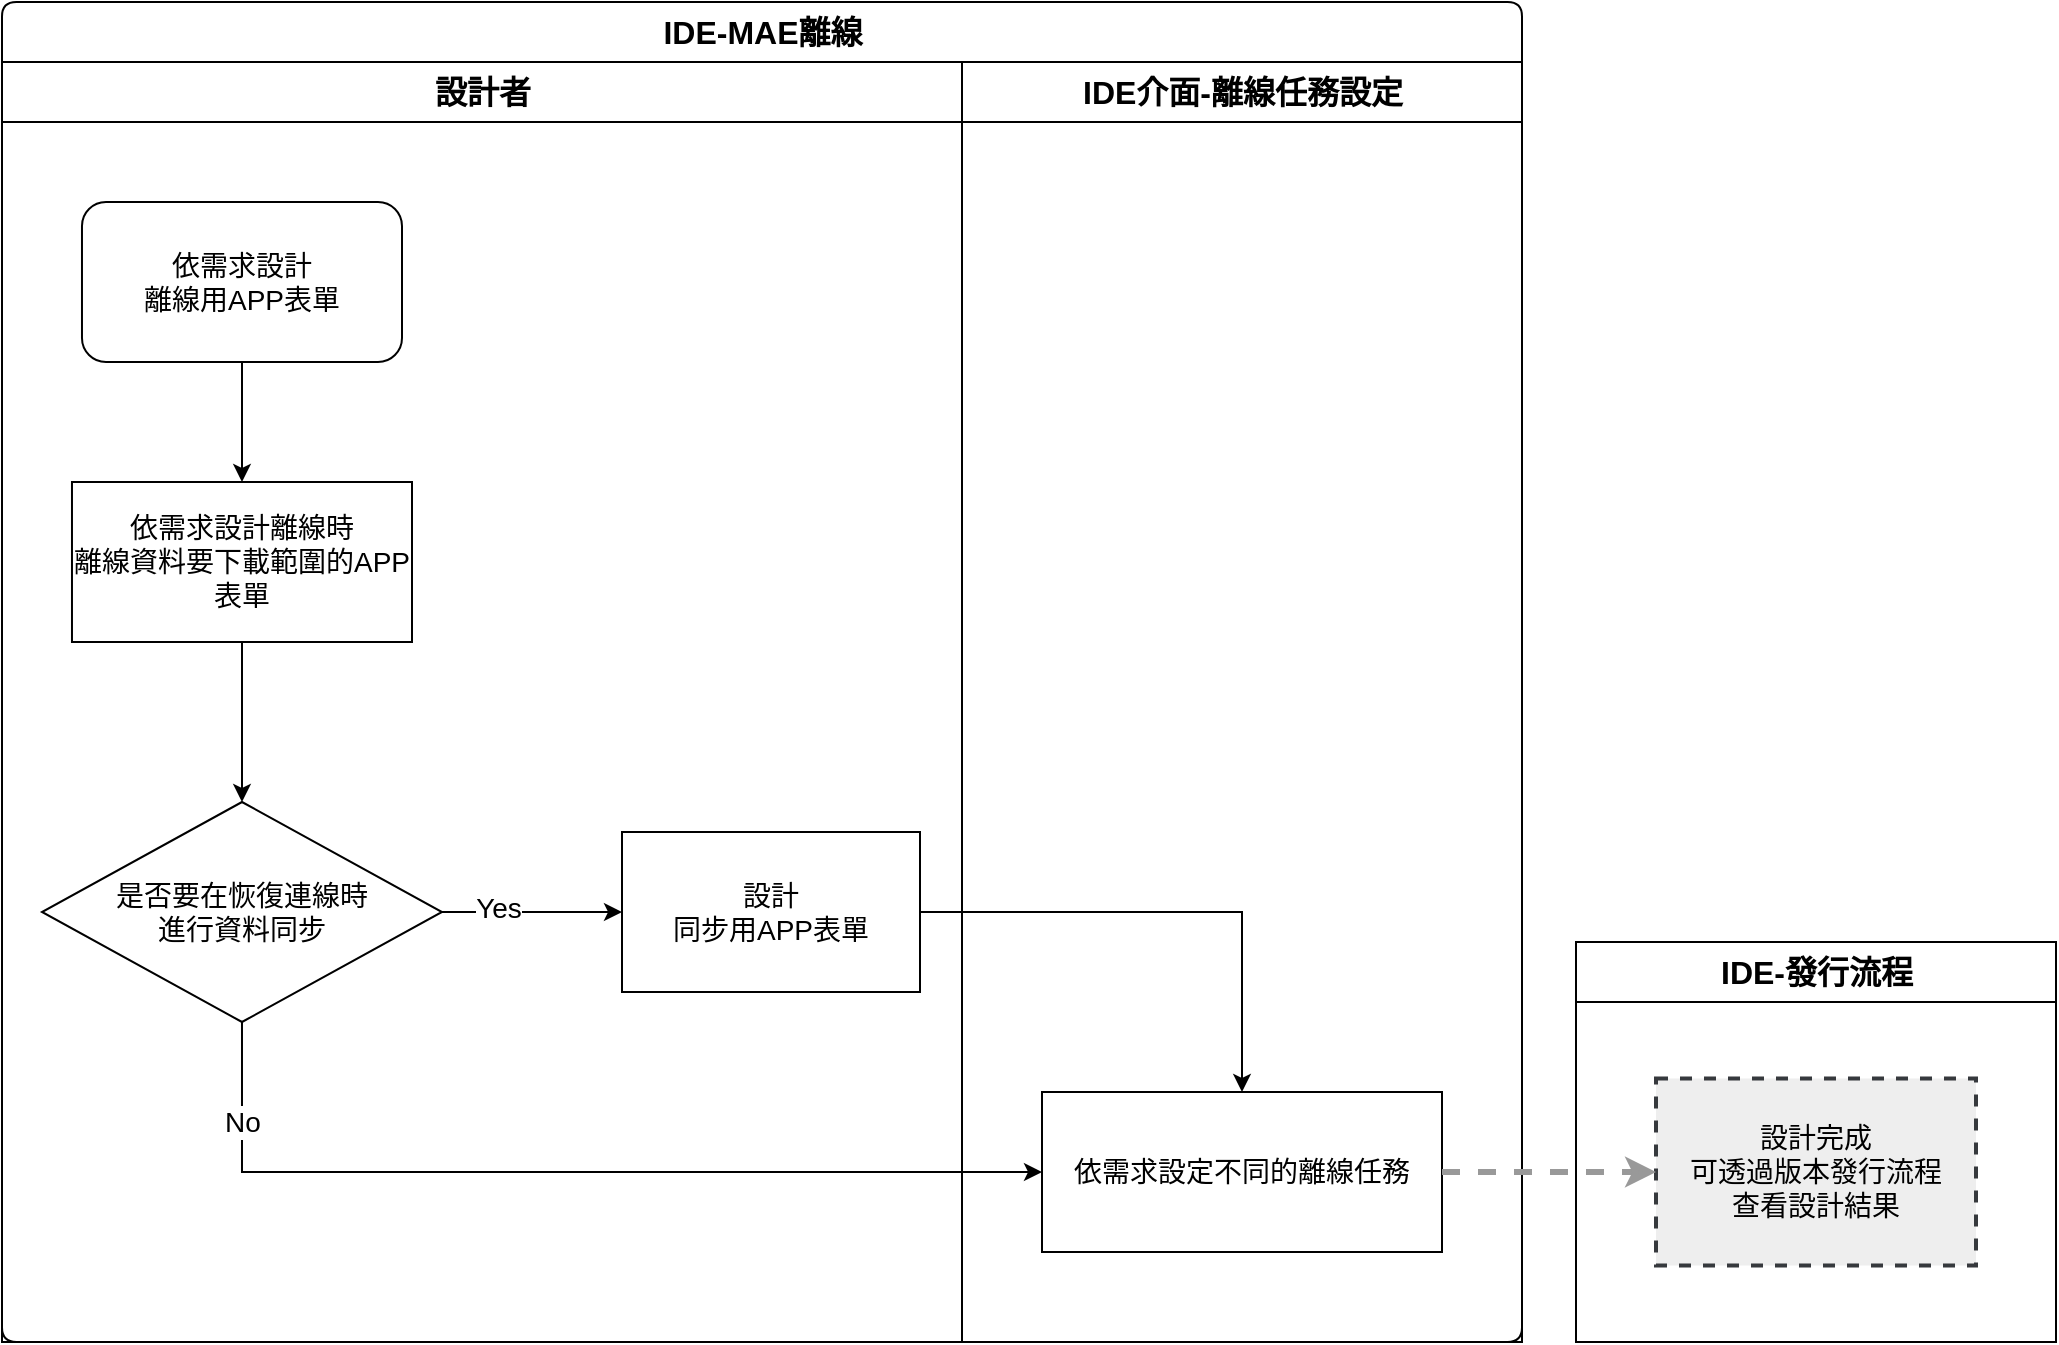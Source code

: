 <mxfile version="13.7.9" type="device"><diagram id="ntP-xY1gS07uO3vRYrR9" name="第1頁"><mxGraphModel dx="1086" dy="829" grid="1" gridSize="10" guides="1" tooltips="1" connect="1" arrows="1" fold="1" page="1" pageScale="1" pageWidth="1169" pageHeight="827" math="0" shadow="0"><root><mxCell id="0"/><mxCell id="1" parent="0"/><mxCell id="desHSFUsuL2f_HzSP02f-28" value="IDE-MAE離線" style="swimlane;html=1;childLayout=stackLayout;resizeParent=1;resizeParentMax=0;strokeWidth=1;fontSize=16;rounded=1;arcSize=8;startSize=30;" vertex="1" parent="1"><mxGeometry x="40" y="40" width="760" height="670" as="geometry"/></mxCell><mxCell id="desHSFUsuL2f_HzSP02f-29" value="設計者" style="swimlane;html=1;startSize=30;fontSize=16;strokeWidth=1;" vertex="1" parent="desHSFUsuL2f_HzSP02f-28"><mxGeometry y="30" width="480" height="640" as="geometry"/></mxCell><mxCell id="desHSFUsuL2f_HzSP02f-43" style="edgeStyle=orthogonalEdgeStyle;rounded=0;orthogonalLoop=1;jettySize=auto;html=1;" edge="1" parent="desHSFUsuL2f_HzSP02f-29" source="desHSFUsuL2f_HzSP02f-39" target="desHSFUsuL2f_HzSP02f-40"><mxGeometry relative="1" as="geometry"/></mxCell><mxCell id="desHSFUsuL2f_HzSP02f-39" value="依需求設計離線時&lt;br&gt;離線資料要下載範圍的APP表單" style="rounded=0;whiteSpace=wrap;html=1;strokeWidth=1;fontSize=14;" vertex="1" parent="desHSFUsuL2f_HzSP02f-29"><mxGeometry x="34.99" y="210" width="170.01" height="80" as="geometry"/></mxCell><mxCell id="desHSFUsuL2f_HzSP02f-42" style="edgeStyle=orthogonalEdgeStyle;rounded=0;orthogonalLoop=1;jettySize=auto;html=1;" edge="1" parent="desHSFUsuL2f_HzSP02f-29" source="desHSFUsuL2f_HzSP02f-30" target="desHSFUsuL2f_HzSP02f-39"><mxGeometry relative="1" as="geometry"/></mxCell><mxCell id="desHSFUsuL2f_HzSP02f-30" value="依需求設計&lt;br&gt;離線用APP表單" style="rounded=1;whiteSpace=wrap;html=1;strokeWidth=1;fontSize=14;" vertex="1" parent="desHSFUsuL2f_HzSP02f-29"><mxGeometry x="39.99" y="70" width="160.01" height="80" as="geometry"/></mxCell><mxCell id="desHSFUsuL2f_HzSP02f-44" style="edgeStyle=orthogonalEdgeStyle;rounded=0;orthogonalLoop=1;jettySize=auto;html=1;" edge="1" parent="desHSFUsuL2f_HzSP02f-29" source="desHSFUsuL2f_HzSP02f-40" target="desHSFUsuL2f_HzSP02f-41"><mxGeometry relative="1" as="geometry"><Array as="points"><mxPoint x="240" y="425"/><mxPoint x="240" y="425"/></Array></mxGeometry></mxCell><mxCell id="desHSFUsuL2f_HzSP02f-47" value="Yes" style="edgeLabel;html=1;align=center;verticalAlign=middle;resizable=0;points=[];fontSize=14;" vertex="1" connectable="0" parent="desHSFUsuL2f_HzSP02f-44"><mxGeometry x="-0.267" y="2" relative="1" as="geometry"><mxPoint x="-5" as="offset"/></mxGeometry></mxCell><mxCell id="desHSFUsuL2f_HzSP02f-40" value="是否要在恢復連線時&lt;br style=&quot;font-size: 14px&quot;&gt;進行資料同步" style="rhombus;whiteSpace=wrap;html=1;fontSize=14;" vertex="1" parent="desHSFUsuL2f_HzSP02f-29"><mxGeometry x="19.99" y="370" width="200.01" height="110" as="geometry"/></mxCell><mxCell id="desHSFUsuL2f_HzSP02f-41" value="設計&lt;br&gt;同步用APP表單" style="rounded=0;whiteSpace=wrap;html=1;strokeWidth=1;fontSize=14;" vertex="1" parent="desHSFUsuL2f_HzSP02f-29"><mxGeometry x="310" y="385" width="149" height="80" as="geometry"/></mxCell><mxCell id="desHSFUsuL2f_HzSP02f-32" value="IDE介面-離線任務設定" style="swimlane;html=1;startSize=30;fontSize=16;strokeWidth=1;" vertex="1" parent="desHSFUsuL2f_HzSP02f-28"><mxGeometry x="480" y="30" width="280" height="640" as="geometry"/></mxCell><mxCell id="desHSFUsuL2f_HzSP02f-33" value="依需求設定不同的離線任務" style="rounded=0;whiteSpace=wrap;html=1;strokeWidth=1;fontSize=14;" vertex="1" parent="desHSFUsuL2f_HzSP02f-32"><mxGeometry x="40" y="515" width="200" height="80" as="geometry"/></mxCell><mxCell id="desHSFUsuL2f_HzSP02f-45" style="edgeStyle=orthogonalEdgeStyle;rounded=0;orthogonalLoop=1;jettySize=auto;html=1;entryX=0;entryY=0.5;entryDx=0;entryDy=0;exitX=0.5;exitY=1;exitDx=0;exitDy=0;" edge="1" parent="desHSFUsuL2f_HzSP02f-28" source="desHSFUsuL2f_HzSP02f-40" target="desHSFUsuL2f_HzSP02f-33"><mxGeometry relative="1" as="geometry"/></mxCell><mxCell id="desHSFUsuL2f_HzSP02f-48" value="No" style="edgeLabel;html=1;align=center;verticalAlign=middle;resizable=0;points=[];fontSize=14;" vertex="1" connectable="0" parent="desHSFUsuL2f_HzSP02f-45"><mxGeometry x="-0.792" relative="1" as="geometry"><mxPoint as="offset"/></mxGeometry></mxCell><mxCell id="desHSFUsuL2f_HzSP02f-46" style="edgeStyle=orthogonalEdgeStyle;rounded=0;orthogonalLoop=1;jettySize=auto;html=1;" edge="1" parent="desHSFUsuL2f_HzSP02f-28" source="desHSFUsuL2f_HzSP02f-41" target="desHSFUsuL2f_HzSP02f-33"><mxGeometry relative="1" as="geometry"/></mxCell><mxCell id="desHSFUsuL2f_HzSP02f-49" value="IDE-發行流程" style="swimlane;html=1;startSize=30;fontSize=16;strokeWidth=1;" vertex="1" parent="1"><mxGeometry x="827" y="510" width="240" height="200" as="geometry"/></mxCell><mxCell id="desHSFUsuL2f_HzSP02f-50" value="設計完成&lt;br&gt;可透過版本發行流程&lt;br&gt;查看設計結果" style="rounded=0;whiteSpace=wrap;html=1;dashed=1;strokeWidth=2;fontSize=14;fillColor=#eeeeee;strokeColor=#36393d;" vertex="1" parent="desHSFUsuL2f_HzSP02f-49"><mxGeometry x="40" y="68.25" width="160" height="93.5" as="geometry"/></mxCell><mxCell id="desHSFUsuL2f_HzSP02f-51" style="edgeStyle=orthogonalEdgeStyle;rounded=0;orthogonalLoop=1;jettySize=auto;html=1;fontSize=14;dashed=1;strokeColor=#999999;strokeWidth=3;" edge="1" parent="1" source="desHSFUsuL2f_HzSP02f-33" target="desHSFUsuL2f_HzSP02f-50"><mxGeometry relative="1" as="geometry"/></mxCell></root></mxGraphModel></diagram></mxfile>